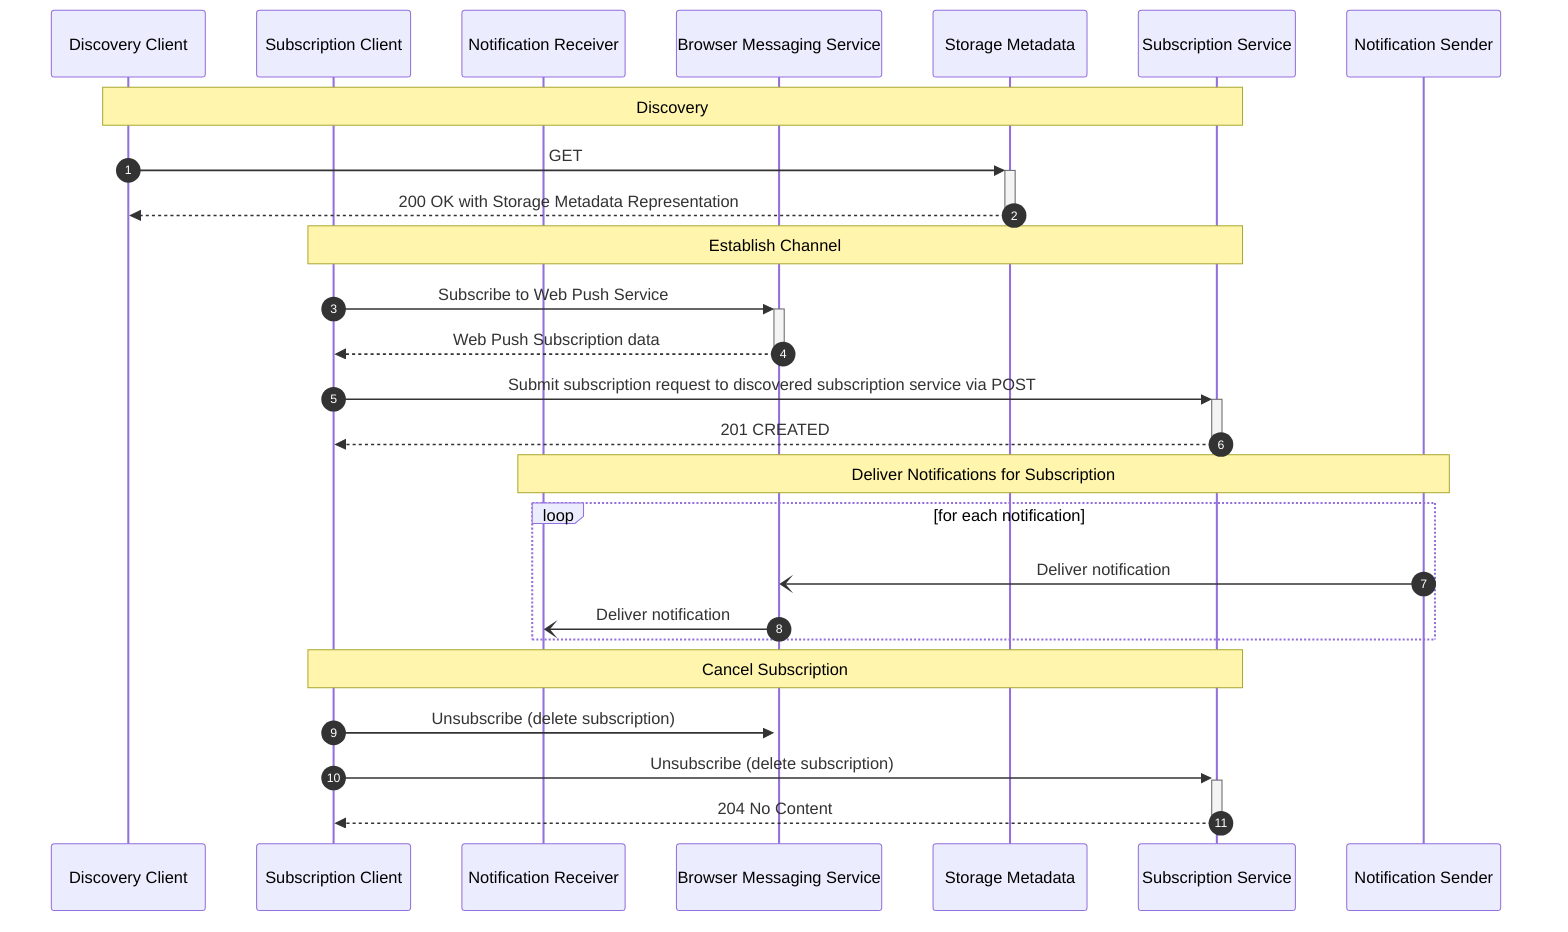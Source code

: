 sequenceDiagram
  autonumber
  participant Discovery Client
  participant Subscription Client
  participant Notification Receiver
  participant Browser Messaging Service
  participant Storage Metadata
  participant Subscription Service
  participant Notification Sender


    Note over Discovery Client, Subscription Service: Discovery
  Discovery Client ->>+ Storage Metadata: GET 
  Storage Metadata -->>- Discovery Client: 200 OK with Storage Metadata Representation

    Note over Subscription Client, Subscription Service: Establish Channel
  Subscription Client ->>+ Browser Messaging Service: Subscribe to Web Push Service
  Browser Messaging Service -->>- Subscription Client: Web Push Subscription data 

  Subscription Client ->>+ Subscription Service: Submit subscription request to discovered subscription service via POST
  Subscription Service -->>- Subscription Client: 201 CREATED

  Note over Notification Receiver, Notification Sender: Deliver Notifications for Subscription
  loop for each notification
    Notification Sender -) Browser Messaging Service: Deliver notification
    Browser Messaging Service -) Notification Receiver: Deliver notification
  end

  Note over Subscription Client, Subscription Service: Cancel Subscription
  Subscription Client ->>+ Browser Messaging Service: Unsubscribe (delete subscription)
  Subscription Client ->>+ Subscription Service: Unsubscribe (delete subscription)
  Subscription Service -->>- Subscription Client: 204 No Content